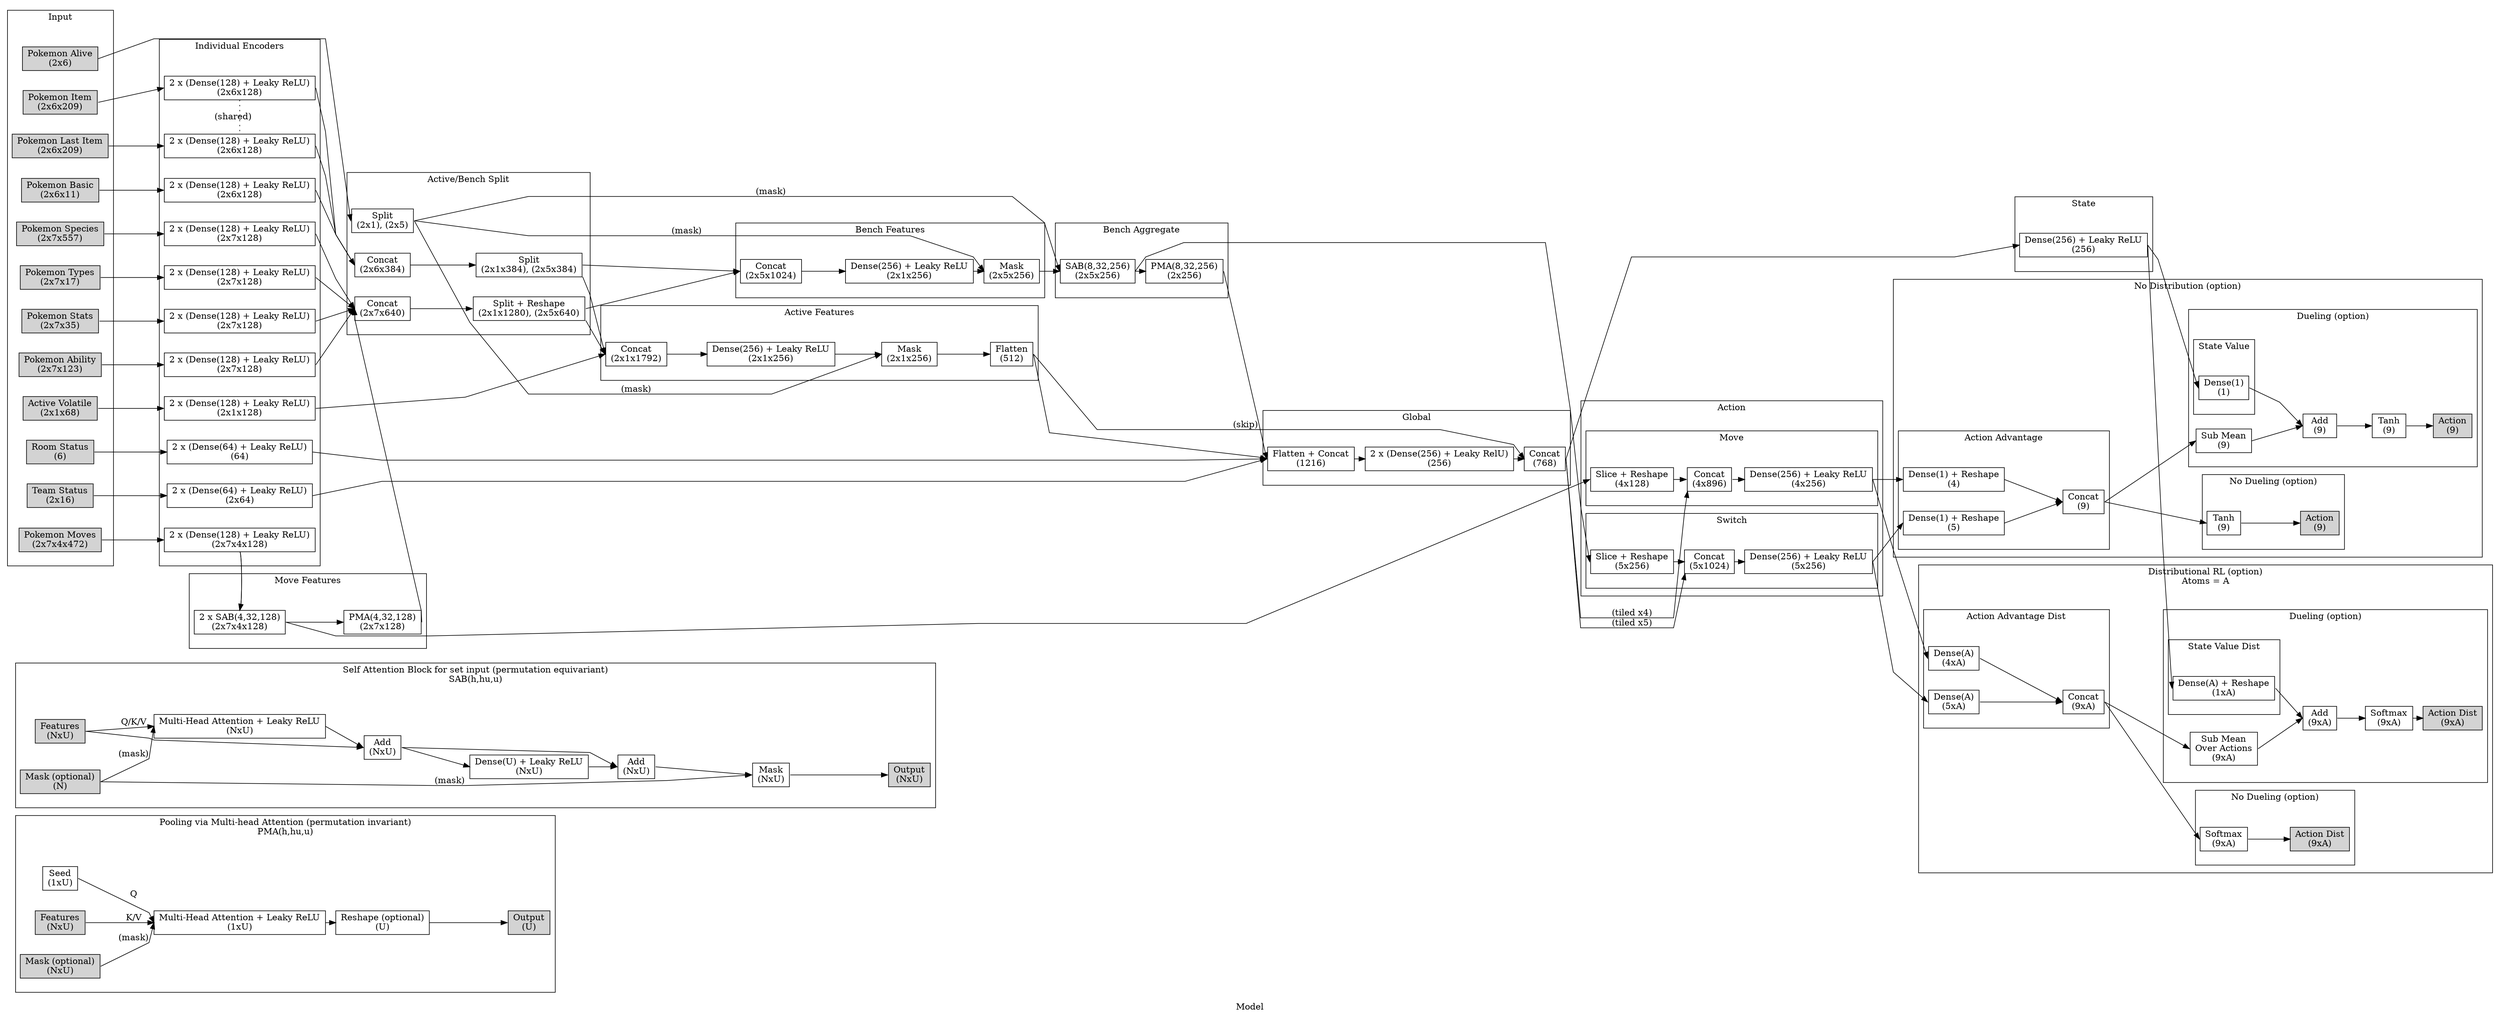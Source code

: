 digraph model {
    label = "Model"
    node [shape=rect]
    rankdir = LR
    splines = polyline
    ranksep = .1
    nodesep = .1
    ratio = .4

    subgraph cluster_pma {
        label = "Pooling via Multi-head Attention (permutation invariant)\nPMA(h,hu,u)"

        pma_seed [label="Seed\n(1xU)"]
        pma_features [style=filled label="Features\n(NxU)"]
        pma_mask [style=filled label="Mask (optional)\n(NxU)"]
        pma_attention [label="Multi-Head Attention + Leaky ReLU\n(1xU)"]
        pma_reshape [label="Reshape (optional)\n(U)"]
        pma_out [style=filled label="Output\n(U)"]

        pma_features:e -> pma_attention:w [label="K/V"]
        pma_seed:e -> pma_attention:w [label="Q"]
        pma_mask:e -> pma_attention:w [label="\n(mask)"]
        pma_attention:e -> pma_reshape:w
        pma_reshape:e -> pma_out:w
    }

    subgraph cluster_sab {
        label = "Self Attention Block for set input (permutation equivariant)\nSAB(h,hu,u)"

        sab_features [style=filled label="Features\n(NxU)"]
        sab_mask [style=filled label="Mask (optional)\n(N)"]
        sab_attention [label="Multi-Head Attention + Leaky ReLU\n(NxU)"]
        sab_residual_1 [label="Add\n(NxU)"]
        sab_attention_dense [label="Dense(U) + Leaky ReLU\n(NxU)"]
        sab_residual_2 [label="Add\n(NxU)"]
        sab_attention_mask [label="Mask\n(NxU)"]
        sab_out [style=filled label="Output\n(NxU)"]

        sab_features:e -> sab_attention:w [label="Q/K/V"]
        sab_mask:e -> sab_attention:w [label="\n\n(mask)"]
        sab_attention:e -> sab_residual_1:w
        sab_residual_1:e -> sab_attention_dense:w
        sab_attention_dense:e -> sab_residual_2:w
        sab_residual_2:e -> sab_attention_mask:w
        sab_mask:e -> sab_attention_mask:w [label="\n(mask)"]
        sab_attention_mask:e -> sab_out:w
        sab_features:e -> sab_residual_1:w
        sab_residual_1:e -> sab_residual_2:w
    }

    subgraph cluster_input {
        label = "Input"

        node [style=filled]
        room_status [label="Room Status\n(6)"]
        team_status [label="Team Status\n(2x16)"]
        active_volatile [label="Active Volatile\n(2x1x68)"]
        pokemon_alive [label="Pokemon Alive\n(2x6)"]
        pokemon_basic [label="Pokemon Basic\n(2x6x11)"]
        pokemon_species [label="Pokemon Species\n(2x7x557)"]
        pokemon_types [label="Pokemon Types\n(2x7x17)"]
        pokemon_stats [label="Pokemon Stats\n(2x7x35)"]
        pokemon_ability [label="Pokemon Ability\n(2x7x123)"]
        pokemon_item [label="Pokemon Item\n(2x6x209)"]
        pokemon_last_item [label="Pokemon Last Item\n(2x6x209)"]
        pokemon_moves [label="Pokemon Moves\n(2x7x4x472)"]
    }

    subgraph cluster_encoder {
        label = "Individual Encoders"

        room_status_dense [label = "2 x (Dense(64) + Leaky ReLU)\n(64)"]
        team_status_dense [label = "2 x (Dense(64) + Leaky ReLU)\n(2x64)"]
        active_volatile_dense [label = "2 x (Dense(128) + Leaky ReLU)\n(2x1x128)"]
        pokemon_basic_dense [label="2 x (Dense(128) + Leaky ReLU)\n(2x6x128)"]
        pokemon_species_dense [label="2 x (Dense(128) + Leaky ReLU)\n(2x7x128)"]
        pokemon_types_dense [label="2 x (Dense(128) + Leaky ReLU)\n(2x7x128)"]
        pokemon_stats_dense [label="2 x (Dense(128) + Leaky ReLU)\n(2x7x128)"]
        pokemon_ability_dense [label="2 x (Dense(128) + Leaky ReLU)\n(2x7x128)"]
        pokemon_item_dense [label="2 x (Dense(128) + Leaky ReLU)\n(2x6x128)"]
        pokemon_last_item_dense [label="2 x (Dense(128) + Leaky ReLU)\n(2x6x128)"]
        pokemon_moves_dense [label="2 x (Dense(128) + Leaky ReLU)\n(2x7x4x128)"]

        room_status:e -> room_status_dense:w
        team_status:e -> team_status_dense:w
        active_volatile:e -> active_volatile_dense:w
        pokemon_basic:e -> pokemon_basic_dense:w
        pokemon_species:e -> pokemon_species_dense:w
        pokemon_types:e -> pokemon_types_dense:w
        pokemon_stats:e -> pokemon_stats_dense:w
        pokemon_ability:e -> pokemon_ability_dense:w
        pokemon_item:e -> pokemon_item_dense:w
        pokemon_last_item:e -> pokemon_last_item_dense:w
        pokemon_moves:e -> pokemon_moves_dense:w

        edge [dir=none constraint=false style=dotted label="(shared)"]
        pokemon_item_dense -> pokemon_last_item_dense
    }

    subgraph cluster_move {
        label = "Move Features"

        pokemon_moves_attention [label="2 x SAB(4,32,128)\n(2x7x4x128)"]
        pokemon_moves_aggregate [label="PMA(4,32,128)\n(2x7x128)"]

        pokemon_moves_dense:s -> pokemon_moves_attention:n
        pokemon_moves_attention:e -> pokemon_moves_aggregate:w

        pokemon_moves -> pokemon_moves_attention [style=invis]
    }

    subgraph cluster_split {
        label = "Active/Bench Split"

        active_and_pokemon_concat [label="Concat\n(2x7x640)"]
        active_and_pokemon_split [label="Split + Reshape\n(2x1x1280), (2x5x640)"]
        pokemon_concat [label="Concat\n(2x6x384)"]
        pokemon_split [label="Split\n(2x1x384), (2x5x384)"]
        alive_split [label="Split\n(2x1), (2x5)"]

        pokemon_species_dense:e -> active_and_pokemon_concat:w
        pokemon_types_dense:e -> active_and_pokemon_concat:w
        pokemon_stats_dense:e -> active_and_pokemon_concat:w
        pokemon_ability_dense:e -> active_and_pokemon_concat:w
        pokemon_moves_aggregate:e -> active_and_pokemon_concat:w
        active_and_pokemon_concat:e -> active_and_pokemon_split:w
        pokemon_basic_dense:e -> pokemon_concat:w
        pokemon_item_dense:e -> pokemon_concat:w
        pokemon_last_item_dense:e -> pokemon_concat:w
        pokemon_concat:e -> pokemon_split:w
        pokemon_alive:e -> alive_split:w
    }

    subgraph cluster_active {
        label = "Active Features"

        active_concat [label="Concat\n(2x1x1792)"]
        active_dense [label="Dense(256) + Leaky ReLU\n(2x1x256)"]
        active_mask [label="Mask\n(2x1x256)"]
        active_flatten [label="Flatten\n(512)"]

        active_volatile_dense:e -> active_concat:w
        active_and_pokemon_split:se -> active_concat:w
        pokemon_split:se -> active_concat:w
        active_concat:e -> active_dense:w
        active_dense:e -> active_mask:w
        alive_split:e -> active_mask:w [label="(mask)"]
        active_mask:e -> active_flatten:w
    }

    subgraph cluster_bench {
        label = "Bench Features"

        bench_concat [label="Concat\n(2x5x1024)"]
        bench_dense [label="Dense(256) + Leaky ReLU\n(2x1x256)"]
        bench_mask [label="Mask\n(2x5x256)"]

        active_and_pokemon_split:e -> bench_concat:w
        pokemon_split:e ->  bench_concat:w
        bench_concat -> bench_dense -> bench_mask:w
        alive_split:e -> bench_mask:w [label="\n(mask)"]

        active_concat -> bench_concat [style=invis]
    }

    subgraph cluster_bench_aggregate {
        label = "Bench Aggregate"

        bench_attention [label="SAB(8,32,256)\n(2x5x256)"]
        bench_aggregate [label="PMA(8,32,256)\n(2x256)"]

        bench_mask:e -> bench_attention:w
        bench_attention:e -> bench_aggregate:w
        alive_split:e -> bench_attention:w [label="(mask)"]
    }

    subgraph cluster_global {
        label = "Global"

        global_concat [label="Flatten + Concat\n(1216)"]
        global_dense [label="2 x (Dense(256) + Leaky RelU)\n(256)"]
        active_global_concat [label="Concat\n(768)"]

        room_status_dense:e ->  global_concat:w
        team_status_dense:e -> global_concat:w
        active_flatten:e -> global_concat:w
        bench_aggregate:e -> global_concat:w
        global_concat:e -> global_dense:w
        global_dense:e -> active_global_concat:w
        active_flatten:e -> active_global_concat:w [label="(skip)"]
    }

    subgraph cluster_action {
        label = "Action"

        subgraph cluster_action_move {
            label = "Move"

            action_move_slice [label="Slice + Reshape\n(4x128)"]
            action_move_concat [label="Concat\n(4x896)"]
            action_move_dense [label="Dense(256) + Leaky ReLU\n(4x256)"]

            pokemon_moves_attention:e -> action_move_slice:w
            action_move_slice:e -> action_move_concat:w
            active_global_concat:e -> action_move_concat:sw [label="\n\n(tiled x4)"]
            action_move_concat:e -> action_move_dense:w

            global_concat -> action_move_slice [style=invis]
        }

        subgraph cluster_action_switch {
            label = "Switch"

            action_switch_slice [label="Slice + Reshape\n(5x256)"]
            action_switch_concat [label="Concat\n(5x1024)"]
            action_switch_dense [label="Dense(256) + Leaky ReLU\n(5x256)"]

            bench_attention:e -> action_switch_slice:w
            action_switch_slice:e -> action_switch_concat:w
            active_global_concat:e -> action_switch_concat:sw [label="(tiled x5)"]
            action_switch_concat:e -> action_switch_dense:w

            active_global_concat -> action_switch_slice [style=invis]
        }
    }

    subgraph cluster_value {
        label = "State"

        value_dense [label="Dense(256) + Leaky ReLU\n(256)"]

        active_global_concat:e -> value_dense:w
    }

    subgraph cluster_nodist {
        label = "No Distribution (option)"

        subgraph cluster_dueling_action {
            label = "Action Advantage"

            action_move_adv [label="Dense(1) + Reshape\n(4)"]
            action_switch_adv [label="Dense(1) + Reshape\n(5)"]
            adv [label="Concat\n(9)"]

            action_move_dense:e -> action_move_adv:w
            action_switch_dense:e -> action_switch_adv:w
            action_move_adv:e -> adv:w
            action_switch_adv:e -> adv:w
        }

        subgraph cluster_nodist_nodueling {
            label = "No Dueling (option)"

            q [label="Tanh\n(9)"]
            output [style=filled label="Action\n(9)"]

            adv:e -> q:w
            q:e -> output:w
        }

        subgraph cluster_nodist_dueling {
            label = "Dueling (option)"

            subgraph cluster_dueling_value {
                label = "State Value"

                v [label="Dense(1)\n(1)"]

                value_dense:e -> v:w
            }

            adv_centered [label="Sub Mean\n(9)"]
            q_dueling [label="Add\n(9)"]
            q_dueling_tanh [label="Tanh\n(9)"]
            dueling_output [style=filled label="Action\n(9)"]

            adv:e -> adv_centered:w
            adv_centered:e -> q_dueling:w
            v:e -> q_dueling:w
            q_dueling:e -> q_dueling_tanh:w
            q_dueling_tanh:e -> dueling_output:w
        }
    }

    subgraph cluster_dist {
        label = "Distributional RL (option)\nAtoms = A"

        subgraph cluster_dist_action {
            label = "Action Advantage Dist"

            action_move_adv_logits [label="Dense(A)\n(4xA)"]
            action_switch_adv_logits [label="Dense(A)\n(5xA)"]
            adv_logits [label="Concat\n(9xA)"]

            action_move_dense:e -> action_move_adv_logits:w
            action_switch_dense:e -> action_switch_adv_logits:w
            action_move_adv_logits:e -> adv_logits:w
            action_switch_adv_logits:e -> adv_logits:w
        }

        subgraph cluster_dist_nodueling {
            label = "No Dueling (option)"

            q_dist [label="Softmax\n(9xA)"]
            dist_output [style=filled label="Action Dist\n(9xA)"]

            adv_logits:e -> q_dist:w
            q_dist:e -> dist_output:w
        }

        subgraph cluster_dist_dueling {
            label = "Dueling (option)"

            subgraph cluster_dist_value {
                label = "State Value Dist"

                v_logits [label="Dense(A) + Reshape\n(1xA)"]

                value_dense:e -> v_logits:w

                adv_logits -> v_logits [style=invis]
            }

            adv_centered_logits [label="Sub Mean\nOver Actions\n(9xA)"]
            q_logits [label="Add\n(9xA)"]
            q_dist_dueling [label="Softmax\n(9xA)"]
            dist_dueling_output [style=filled label="Action Dist\n(9xA)"]

            adv_logits:e -> adv_centered_logits:w
            adv_centered_logits:e -> q_logits:w
            v_logits:e -> q_logits:w
            q_logits:e -> q_dist_dueling:w
            q_dist_dueling:e -> dist_dueling_output:w
        }
    }
}

